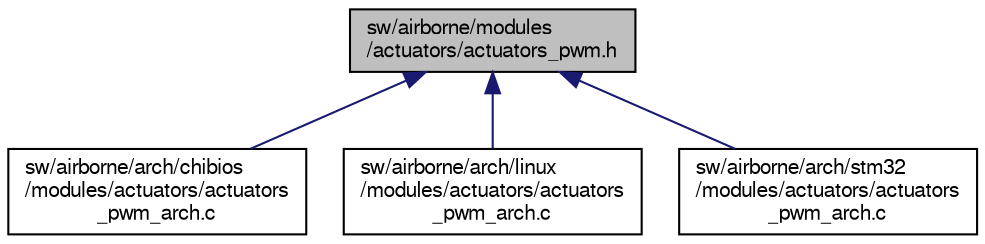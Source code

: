 digraph "sw/airborne/modules/actuators/actuators_pwm.h"
{
  edge [fontname="FreeSans",fontsize="10",labelfontname="FreeSans",labelfontsize="10"];
  node [fontname="FreeSans",fontsize="10",shape=record];
  Node1 [label="sw/airborne/modules\l/actuators/actuators_pwm.h",height=0.2,width=0.4,color="black", fillcolor="grey75", style="filled", fontcolor="black"];
  Node1 -> Node2 [dir="back",color="midnightblue",fontsize="10",style="solid",fontname="FreeSans"];
  Node2 [label="sw/airborne/arch/chibios\l/modules/actuators/actuators\l_pwm_arch.c",height=0.2,width=0.4,color="black", fillcolor="white", style="filled",URL="$chibios_2modules_2actuators_2actuators__pwm__arch_8c.html",tooltip="Interface from actuators to ChibiOS PWM driver. "];
  Node1 -> Node3 [dir="back",color="midnightblue",fontsize="10",style="solid",fontname="FreeSans"];
  Node3 [label="sw/airborne/arch/linux\l/modules/actuators/actuators\l_pwm_arch.c",height=0.2,width=0.4,color="black", fillcolor="white", style="filled",URL="$linux_2modules_2actuators_2actuators__pwm__arch_8c.html"];
  Node1 -> Node4 [dir="back",color="midnightblue",fontsize="10",style="solid",fontname="FreeSans"];
  Node4 [label="sw/airborne/arch/stm32\l/modules/actuators/actuators\l_pwm_arch.c",height=0.2,width=0.4,color="black", fillcolor="white", style="filled",URL="$stm32_2modules_2actuators_2actuators__pwm__arch_8c.html",tooltip="STM32 PWM servos handling. "];
}
